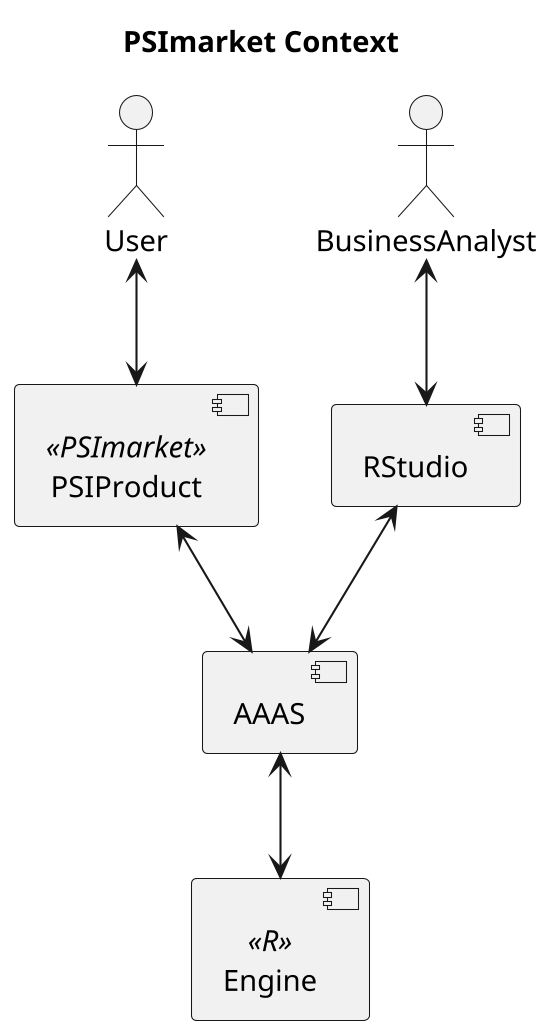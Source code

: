 @startuml
skinparam dpi 200
skinparam backgroundColor transparent

title PSImarket Context

actor User
actor BusinessAnalyst as BA
component PSIProduct as PSI <<PSImarket>>
component RStudio as rstdio
component AAAS as 3as
component Engine as engine <<R>>

User <--> PSI
BA <--> rstdio
PSI <--> 3as
rstdio <--> 3as
3as <--> engine

@enduml